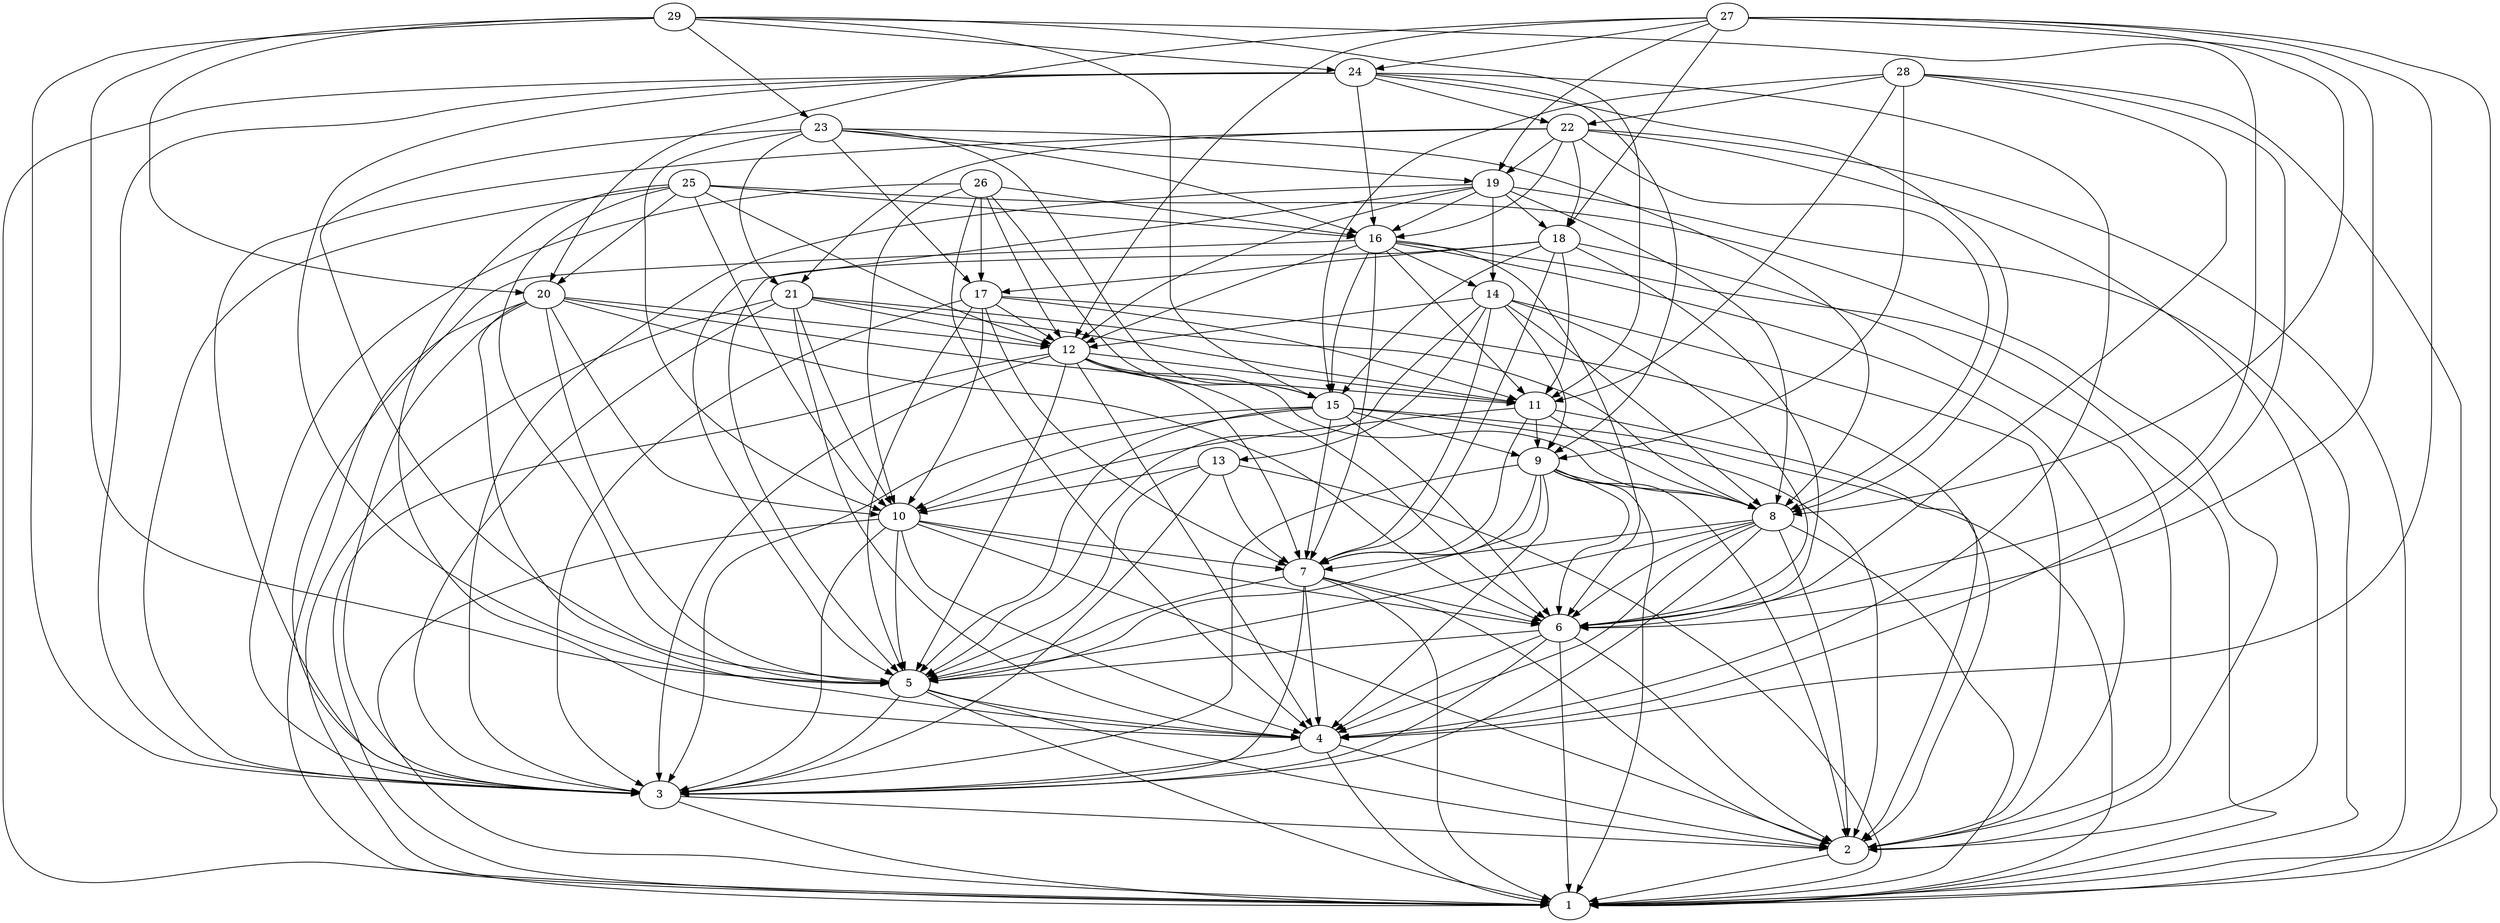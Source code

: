 digraph G {
	1;
	2;
	3;
	4;
	5;
	6;
	7;
	8;
	9;
	10;
	11;
	12;
	13;
	14;
	15;
	16;
	17;
	18;
	19;
	20;
	21;
	22;
	23;
	24;
	25;
	26;
	27;
	28;
	29;
	2 -> 1;
	3 -> 1;
	3 -> 2;
	4 -> 1;
	4 -> 2;
	4 -> 3;
	5 -> 1;
	5 -> 2;
	5 -> 3;
	5 -> 4;
	6 -> 1;
	6 -> 2;
	6 -> 3;
	6 -> 4;
	6 -> 5;
	7 -> 1;
	7 -> 2;
	7 -> 3;
	7 -> 4;
	7 -> 5;
	7 -> 6;
	8 -> 1;
	8 -> 2;
	8 -> 3;
	8 -> 4;
	8 -> 5;
	8 -> 6;
	8 -> 7;
	9 -> 1;
	9 -> 2;
	9 -> 3;
	9 -> 4;
	9 -> 5;
	9 -> 6;
	9 -> 7;
	9 -> 8;
	10 -> 5;
	10 -> 4;
	10 -> 7;
	10 -> 6;
	10 -> 3;
	10 -> 1;
	10 -> 2;
	11 -> 9;
	11 -> 2;
	11 -> 10;
	11 -> 8;
	11 -> 7;
	12 -> 11;
	12 -> 8;
	12 -> 7;
	12 -> 1;
	12 -> 4;
	12 -> 6;
	12 -> 3;
	12 -> 5;
	13 -> 1;
	13 -> 5;
	13 -> 3;
	13 -> 10;
	13 -> 7;
	14 -> 7;
	14 -> 6;
	14 -> 13;
	14 -> 8;
	14 -> 2;
	14 -> 5;
	14 -> 9;
	14 -> 12;
	15 -> 2;
	15 -> 6;
	15 -> 9;
	15 -> 10;
	15 -> 7;
	15 -> 3;
	15 -> 1;
	15 -> 5;
	16 -> 12;
	16 -> 2;
	16 -> 15;
	16 -> 1;
	16 -> 6;
	16 -> 11;
	16 -> 3;
	16 -> 7;
	16 -> 14;
	17 -> 7;
	17 -> 12;
	17 -> 3;
	17 -> 11;
	17 -> 5;
	17 -> 2;
	17 -> 10;
	18 -> 7;
	18 -> 15;
	18 -> 11;
	18 -> 17;
	18 -> 2;
	18 -> 6;
	18 -> 5;
	19 -> 16;
	19 -> 8;
	19 -> 3;
	19 -> 5;
	19 -> 12;
	19 -> 14;
	19 -> 18;
	19 -> 1;
	20 -> 1;
	20 -> 3;
	20 -> 4;
	20 -> 12;
	20 -> 10;
	20 -> 5;
	20 -> 6;
	20 -> 11;
	21 -> 8;
	21 -> 10;
	21 -> 4;
	21 -> 11;
	21 -> 3;
	21 -> 12;
	21 -> 1;
	22 -> 16;
	22 -> 8;
	22 -> 21;
	22 -> 3;
	22 -> 18;
	22 -> 2;
	22 -> 1;
	22 -> 19;
	23 -> 15;
	23 -> 16;
	23 -> 21;
	23 -> 5;
	23 -> 8;
	23 -> 17;
	23 -> 10;
	23 -> 19;
	24 -> 5;
	24 -> 3;
	24 -> 4;
	24 -> 1;
	24 -> 8;
	24 -> 9;
	24 -> 16;
	24 -> 22;
	25 -> 12;
	25 -> 3;
	25 -> 2;
	25 -> 5;
	25 -> 20;
	25 -> 4;
	25 -> 16;
	25 -> 10;
	26 -> 15;
	26 -> 16;
	26 -> 10;
	26 -> 3;
	26 -> 12;
	26 -> 17;
	26 -> 4;
	27 -> 4;
	27 -> 20;
	27 -> 12;
	27 -> 24;
	27 -> 1;
	27 -> 6;
	27 -> 18;
	27 -> 19;
	27 -> 8;
	28 -> 11;
	28 -> 4;
	28 -> 15;
	28 -> 9;
	28 -> 1;
	28 -> 22;
	28 -> 6;
	29 -> 23;
	29 -> 3;
	29 -> 11;
	29 -> 15;
	29 -> 6;
	29 -> 24;
	29 -> 5;
	29 -> 20;
}